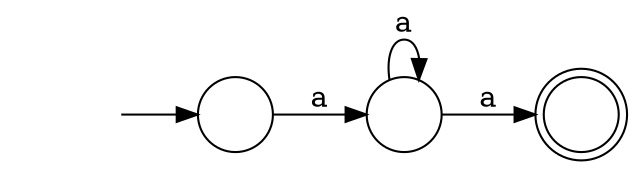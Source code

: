 digraph Automaton {
  rankdir = LR;
  0 [shape=circle,label=""];
  0 -> 1 [label="a"]
  1 [shape=circle,label=""];
  1 -> 1 [label="a"]
  1 -> 3 [label="a"]
  initial [shape=plaintext,label=""];
  initial -> 0
  3 [shape=doublecircle,label=""];
}
